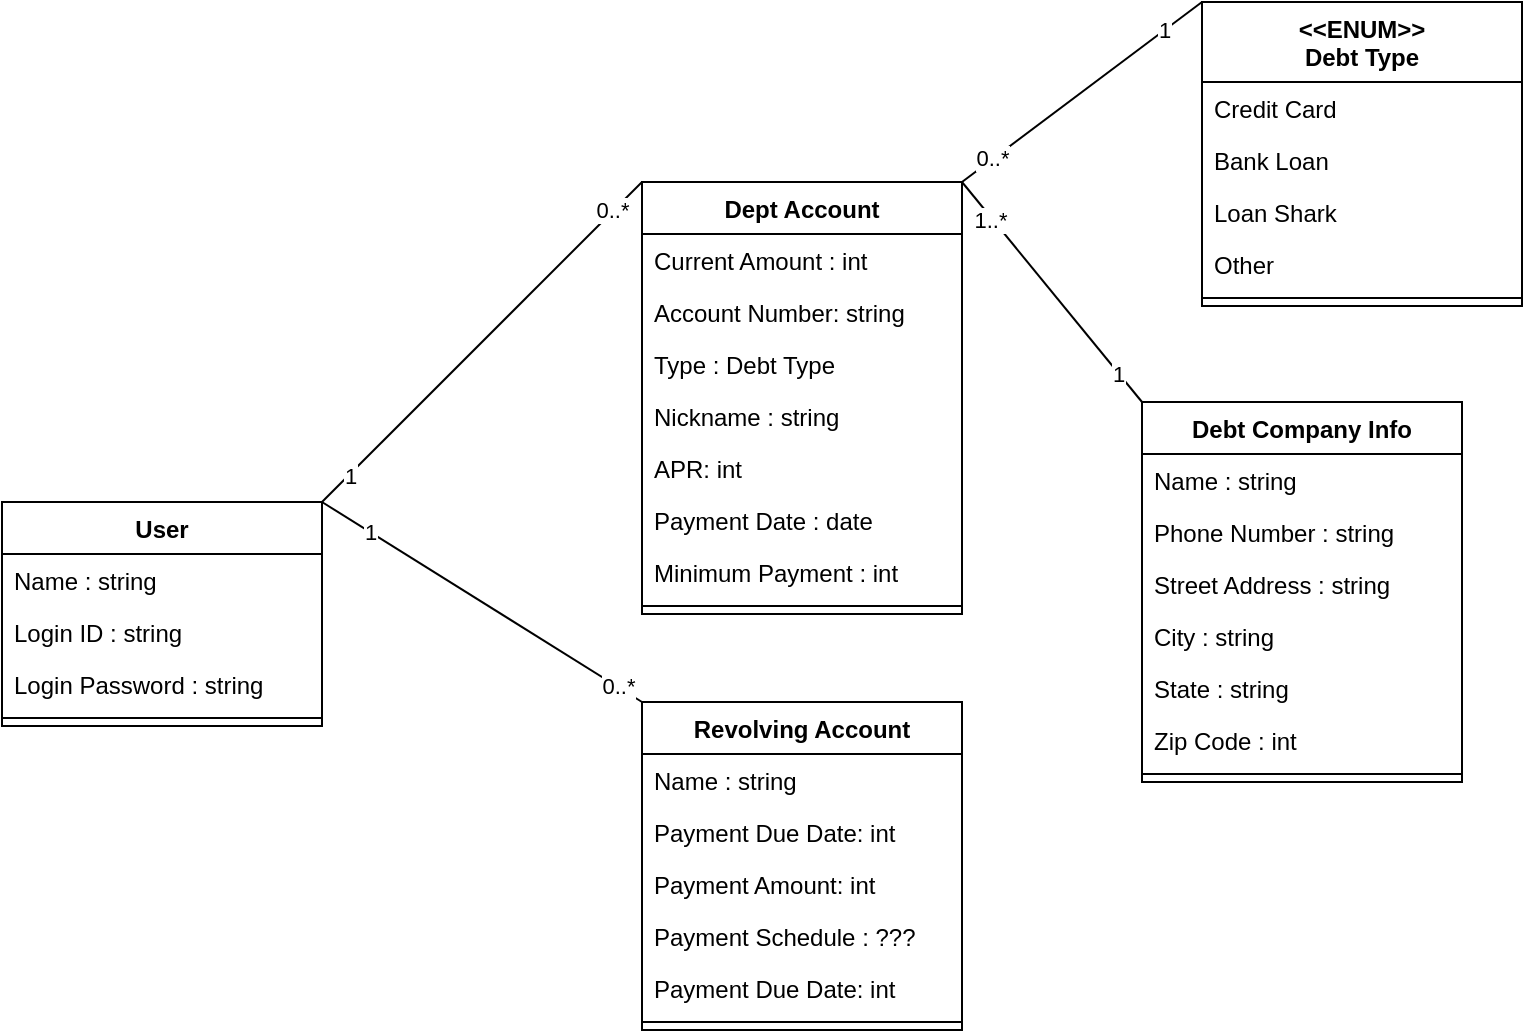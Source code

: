 <mxfile version="15.0.3" type="github">
  <diagram id="C5RBs43oDa-KdzZeNtuy" name="Page-1">
    <mxGraphModel dx="1422" dy="729" grid="1" gridSize="10" guides="1" tooltips="1" connect="1" arrows="1" fold="1" page="1" pageScale="1" pageWidth="827" pageHeight="1169" math="0" shadow="0">
      <root>
        <mxCell id="WIyWlLk6GJQsqaUBKTNV-0" />
        <mxCell id="WIyWlLk6GJQsqaUBKTNV-1" parent="WIyWlLk6GJQsqaUBKTNV-0" />
        <mxCell id="2ctmbRKMQEPnxCyGEqB2-3" value="Debt Company Info" style="swimlane;fontStyle=1;align=center;verticalAlign=top;childLayout=stackLayout;horizontal=1;startSize=26;horizontalStack=0;resizeParent=1;resizeParentMax=0;resizeLast=0;collapsible=1;marginBottom=0;" vertex="1" parent="WIyWlLk6GJQsqaUBKTNV-1">
          <mxGeometry x="610" y="310" width="160" height="190" as="geometry" />
        </mxCell>
        <mxCell id="2ctmbRKMQEPnxCyGEqB2-4" value="Name : string" style="text;strokeColor=none;fillColor=none;align=left;verticalAlign=top;spacingLeft=4;spacingRight=4;overflow=hidden;rotatable=0;points=[[0,0.5],[1,0.5]];portConstraint=eastwest;" vertex="1" parent="2ctmbRKMQEPnxCyGEqB2-3">
          <mxGeometry y="26" width="160" height="26" as="geometry" />
        </mxCell>
        <mxCell id="2ctmbRKMQEPnxCyGEqB2-7" value="Phone Number : string" style="text;strokeColor=none;fillColor=none;align=left;verticalAlign=top;spacingLeft=4;spacingRight=4;overflow=hidden;rotatable=0;points=[[0,0.5],[1,0.5]];portConstraint=eastwest;" vertex="1" parent="2ctmbRKMQEPnxCyGEqB2-3">
          <mxGeometry y="52" width="160" height="26" as="geometry" />
        </mxCell>
        <mxCell id="2ctmbRKMQEPnxCyGEqB2-8" value="Street Address : string" style="text;strokeColor=none;fillColor=none;align=left;verticalAlign=top;spacingLeft=4;spacingRight=4;overflow=hidden;rotatable=0;points=[[0,0.5],[1,0.5]];portConstraint=eastwest;" vertex="1" parent="2ctmbRKMQEPnxCyGEqB2-3">
          <mxGeometry y="78" width="160" height="26" as="geometry" />
        </mxCell>
        <mxCell id="2ctmbRKMQEPnxCyGEqB2-11" value="City : string" style="text;strokeColor=none;fillColor=none;align=left;verticalAlign=top;spacingLeft=4;spacingRight=4;overflow=hidden;rotatable=0;points=[[0,0.5],[1,0.5]];portConstraint=eastwest;" vertex="1" parent="2ctmbRKMQEPnxCyGEqB2-3">
          <mxGeometry y="104" width="160" height="26" as="geometry" />
        </mxCell>
        <mxCell id="2ctmbRKMQEPnxCyGEqB2-9" value="State : string" style="text;strokeColor=none;fillColor=none;align=left;verticalAlign=top;spacingLeft=4;spacingRight=4;overflow=hidden;rotatable=0;points=[[0,0.5],[1,0.5]];portConstraint=eastwest;" vertex="1" parent="2ctmbRKMQEPnxCyGEqB2-3">
          <mxGeometry y="130" width="160" height="26" as="geometry" />
        </mxCell>
        <mxCell id="2ctmbRKMQEPnxCyGEqB2-10" value="Zip Code : int" style="text;strokeColor=none;fillColor=none;align=left;verticalAlign=top;spacingLeft=4;spacingRight=4;overflow=hidden;rotatable=0;points=[[0,0.5],[1,0.5]];portConstraint=eastwest;" vertex="1" parent="2ctmbRKMQEPnxCyGEqB2-3">
          <mxGeometry y="156" width="160" height="26" as="geometry" />
        </mxCell>
        <mxCell id="2ctmbRKMQEPnxCyGEqB2-5" value="" style="line;strokeWidth=1;fillColor=none;align=left;verticalAlign=middle;spacingTop=-1;spacingLeft=3;spacingRight=3;rotatable=0;labelPosition=right;points=[];portConstraint=eastwest;" vertex="1" parent="2ctmbRKMQEPnxCyGEqB2-3">
          <mxGeometry y="182" width="160" height="8" as="geometry" />
        </mxCell>
        <mxCell id="2ctmbRKMQEPnxCyGEqB2-12" value="Dept Account" style="swimlane;fontStyle=1;align=center;verticalAlign=top;childLayout=stackLayout;horizontal=1;startSize=26;horizontalStack=0;resizeParent=1;resizeParentMax=0;resizeLast=0;collapsible=1;marginBottom=0;" vertex="1" parent="WIyWlLk6GJQsqaUBKTNV-1">
          <mxGeometry x="360" y="200" width="160" height="216" as="geometry" />
        </mxCell>
        <mxCell id="2ctmbRKMQEPnxCyGEqB2-13" value="Current Amount : int" style="text;strokeColor=none;fillColor=none;align=left;verticalAlign=top;spacingLeft=4;spacingRight=4;overflow=hidden;rotatable=0;points=[[0,0.5],[1,0.5]];portConstraint=eastwest;" vertex="1" parent="2ctmbRKMQEPnxCyGEqB2-12">
          <mxGeometry y="26" width="160" height="26" as="geometry" />
        </mxCell>
        <mxCell id="2ctmbRKMQEPnxCyGEqB2-16" value="Account Number: string" style="text;strokeColor=none;fillColor=none;align=left;verticalAlign=top;spacingLeft=4;spacingRight=4;overflow=hidden;rotatable=0;points=[[0,0.5],[1,0.5]];portConstraint=eastwest;" vertex="1" parent="2ctmbRKMQEPnxCyGEqB2-12">
          <mxGeometry y="52" width="160" height="26" as="geometry" />
        </mxCell>
        <mxCell id="2ctmbRKMQEPnxCyGEqB2-17" value="Type : Debt Type" style="text;strokeColor=none;fillColor=none;align=left;verticalAlign=top;spacingLeft=4;spacingRight=4;overflow=hidden;rotatable=0;points=[[0,0.5],[1,0.5]];portConstraint=eastwest;" vertex="1" parent="2ctmbRKMQEPnxCyGEqB2-12">
          <mxGeometry y="78" width="160" height="26" as="geometry" />
        </mxCell>
        <mxCell id="2ctmbRKMQEPnxCyGEqB2-18" value="Nickname : string" style="text;strokeColor=none;fillColor=none;align=left;verticalAlign=top;spacingLeft=4;spacingRight=4;overflow=hidden;rotatable=0;points=[[0,0.5],[1,0.5]];portConstraint=eastwest;" vertex="1" parent="2ctmbRKMQEPnxCyGEqB2-12">
          <mxGeometry y="104" width="160" height="26" as="geometry" />
        </mxCell>
        <mxCell id="2ctmbRKMQEPnxCyGEqB2-19" value="APR: int" style="text;strokeColor=none;fillColor=none;align=left;verticalAlign=top;spacingLeft=4;spacingRight=4;overflow=hidden;rotatable=0;points=[[0,0.5],[1,0.5]];portConstraint=eastwest;" vertex="1" parent="2ctmbRKMQEPnxCyGEqB2-12">
          <mxGeometry y="130" width="160" height="26" as="geometry" />
        </mxCell>
        <mxCell id="2ctmbRKMQEPnxCyGEqB2-35" value="Payment Date : date" style="text;strokeColor=none;fillColor=none;align=left;verticalAlign=top;spacingLeft=4;spacingRight=4;overflow=hidden;rotatable=0;points=[[0,0.5],[1,0.5]];portConstraint=eastwest;" vertex="1" parent="2ctmbRKMQEPnxCyGEqB2-12">
          <mxGeometry y="156" width="160" height="26" as="geometry" />
        </mxCell>
        <mxCell id="2ctmbRKMQEPnxCyGEqB2-36" value="Minimum Payment : int" style="text;strokeColor=none;fillColor=none;align=left;verticalAlign=top;spacingLeft=4;spacingRight=4;overflow=hidden;rotatable=0;points=[[0,0.5],[1,0.5]];portConstraint=eastwest;" vertex="1" parent="2ctmbRKMQEPnxCyGEqB2-12">
          <mxGeometry y="182" width="160" height="26" as="geometry" />
        </mxCell>
        <mxCell id="2ctmbRKMQEPnxCyGEqB2-14" value="" style="line;strokeWidth=1;fillColor=none;align=left;verticalAlign=middle;spacingTop=-1;spacingLeft=3;spacingRight=3;rotatable=0;labelPosition=right;points=[];portConstraint=eastwest;" vertex="1" parent="2ctmbRKMQEPnxCyGEqB2-12">
          <mxGeometry y="208" width="160" height="8" as="geometry" />
        </mxCell>
        <mxCell id="2ctmbRKMQEPnxCyGEqB2-20" value="&lt;&lt;ENUM&gt;&gt;&#xa;Debt Type" style="swimlane;fontStyle=1;align=center;verticalAlign=top;childLayout=stackLayout;horizontal=1;startSize=40;horizontalStack=0;resizeParent=1;resizeParentMax=0;resizeLast=0;collapsible=1;marginBottom=0;" vertex="1" parent="WIyWlLk6GJQsqaUBKTNV-1">
          <mxGeometry x="640" y="110" width="160" height="152" as="geometry" />
        </mxCell>
        <mxCell id="2ctmbRKMQEPnxCyGEqB2-21" value="Credit Card" style="text;strokeColor=none;fillColor=none;align=left;verticalAlign=top;spacingLeft=4;spacingRight=4;overflow=hidden;rotatable=0;points=[[0,0.5],[1,0.5]];portConstraint=eastwest;" vertex="1" parent="2ctmbRKMQEPnxCyGEqB2-20">
          <mxGeometry y="40" width="160" height="26" as="geometry" />
        </mxCell>
        <mxCell id="2ctmbRKMQEPnxCyGEqB2-24" value="Bank Loan" style="text;strokeColor=none;fillColor=none;align=left;verticalAlign=top;spacingLeft=4;spacingRight=4;overflow=hidden;rotatable=0;points=[[0,0.5],[1,0.5]];portConstraint=eastwest;" vertex="1" parent="2ctmbRKMQEPnxCyGEqB2-20">
          <mxGeometry y="66" width="160" height="26" as="geometry" />
        </mxCell>
        <mxCell id="2ctmbRKMQEPnxCyGEqB2-25" value="Loan Shark" style="text;strokeColor=none;fillColor=none;align=left;verticalAlign=top;spacingLeft=4;spacingRight=4;overflow=hidden;rotatable=0;points=[[0,0.5],[1,0.5]];portConstraint=eastwest;" vertex="1" parent="2ctmbRKMQEPnxCyGEqB2-20">
          <mxGeometry y="92" width="160" height="26" as="geometry" />
        </mxCell>
        <mxCell id="2ctmbRKMQEPnxCyGEqB2-26" value="Other" style="text;strokeColor=none;fillColor=none;align=left;verticalAlign=top;spacingLeft=4;spacingRight=4;overflow=hidden;rotatable=0;points=[[0,0.5],[1,0.5]];portConstraint=eastwest;" vertex="1" parent="2ctmbRKMQEPnxCyGEqB2-20">
          <mxGeometry y="118" width="160" height="26" as="geometry" />
        </mxCell>
        <mxCell id="2ctmbRKMQEPnxCyGEqB2-22" value="" style="line;strokeWidth=1;fillColor=none;align=left;verticalAlign=middle;spacingTop=-1;spacingLeft=3;spacingRight=3;rotatable=0;labelPosition=right;points=[];portConstraint=eastwest;" vertex="1" parent="2ctmbRKMQEPnxCyGEqB2-20">
          <mxGeometry y="144" width="160" height="8" as="geometry" />
        </mxCell>
        <mxCell id="2ctmbRKMQEPnxCyGEqB2-37" value="Revolving Account" style="swimlane;fontStyle=1;align=center;verticalAlign=top;childLayout=stackLayout;horizontal=1;startSize=26;horizontalStack=0;resizeParent=1;resizeParentMax=0;resizeLast=0;collapsible=1;marginBottom=0;" vertex="1" parent="WIyWlLk6GJQsqaUBKTNV-1">
          <mxGeometry x="360" y="460" width="160" height="164" as="geometry" />
        </mxCell>
        <mxCell id="2ctmbRKMQEPnxCyGEqB2-44" value="Name : string" style="text;strokeColor=none;fillColor=none;align=left;verticalAlign=top;spacingLeft=4;spacingRight=4;overflow=hidden;rotatable=0;points=[[0,0.5],[1,0.5]];portConstraint=eastwest;" vertex="1" parent="2ctmbRKMQEPnxCyGEqB2-37">
          <mxGeometry y="26" width="160" height="26" as="geometry" />
        </mxCell>
        <mxCell id="2ctmbRKMQEPnxCyGEqB2-42" value="Payment Due Date: int" style="text;strokeColor=none;fillColor=none;align=left;verticalAlign=top;spacingLeft=4;spacingRight=4;overflow=hidden;rotatable=0;points=[[0,0.5],[1,0.5]];portConstraint=eastwest;" vertex="1" parent="2ctmbRKMQEPnxCyGEqB2-37">
          <mxGeometry y="52" width="160" height="26" as="geometry" />
        </mxCell>
        <mxCell id="2ctmbRKMQEPnxCyGEqB2-38" value="Payment Amount: int" style="text;strokeColor=none;fillColor=none;align=left;verticalAlign=top;spacingLeft=4;spacingRight=4;overflow=hidden;rotatable=0;points=[[0,0.5],[1,0.5]];portConstraint=eastwest;" vertex="1" parent="2ctmbRKMQEPnxCyGEqB2-37">
          <mxGeometry y="78" width="160" height="26" as="geometry" />
        </mxCell>
        <mxCell id="2ctmbRKMQEPnxCyGEqB2-41" value="Payment Schedule : ???" style="text;strokeColor=none;fillColor=none;align=left;verticalAlign=top;spacingLeft=4;spacingRight=4;overflow=hidden;rotatable=0;points=[[0,0.5],[1,0.5]];portConstraint=eastwest;" vertex="1" parent="2ctmbRKMQEPnxCyGEqB2-37">
          <mxGeometry y="104" width="160" height="26" as="geometry" />
        </mxCell>
        <mxCell id="2ctmbRKMQEPnxCyGEqB2-43" value="Payment Due Date: int" style="text;strokeColor=none;fillColor=none;align=left;verticalAlign=top;spacingLeft=4;spacingRight=4;overflow=hidden;rotatable=0;points=[[0,0.5],[1,0.5]];portConstraint=eastwest;" vertex="1" parent="2ctmbRKMQEPnxCyGEqB2-37">
          <mxGeometry y="130" width="160" height="26" as="geometry" />
        </mxCell>
        <mxCell id="2ctmbRKMQEPnxCyGEqB2-39" value="" style="line;strokeWidth=1;fillColor=none;align=left;verticalAlign=middle;spacingTop=-1;spacingLeft=3;spacingRight=3;rotatable=0;labelPosition=right;points=[];portConstraint=eastwest;" vertex="1" parent="2ctmbRKMQEPnxCyGEqB2-37">
          <mxGeometry y="156" width="160" height="8" as="geometry" />
        </mxCell>
        <mxCell id="2ctmbRKMQEPnxCyGEqB2-45" value="User" style="swimlane;fontStyle=1;align=center;verticalAlign=top;childLayout=stackLayout;horizontal=1;startSize=26;horizontalStack=0;resizeParent=1;resizeParentMax=0;resizeLast=0;collapsible=1;marginBottom=0;" vertex="1" parent="WIyWlLk6GJQsqaUBKTNV-1">
          <mxGeometry x="40" y="360" width="160" height="112" as="geometry" />
        </mxCell>
        <mxCell id="2ctmbRKMQEPnxCyGEqB2-46" value="Name : string" style="text;strokeColor=none;fillColor=none;align=left;verticalAlign=top;spacingLeft=4;spacingRight=4;overflow=hidden;rotatable=0;points=[[0,0.5],[1,0.5]];portConstraint=eastwest;" vertex="1" parent="2ctmbRKMQEPnxCyGEqB2-45">
          <mxGeometry y="26" width="160" height="26" as="geometry" />
        </mxCell>
        <mxCell id="2ctmbRKMQEPnxCyGEqB2-49" value="Login ID : string" style="text;strokeColor=none;fillColor=none;align=left;verticalAlign=top;spacingLeft=4;spacingRight=4;overflow=hidden;rotatable=0;points=[[0,0.5],[1,0.5]];portConstraint=eastwest;" vertex="1" parent="2ctmbRKMQEPnxCyGEqB2-45">
          <mxGeometry y="52" width="160" height="26" as="geometry" />
        </mxCell>
        <mxCell id="2ctmbRKMQEPnxCyGEqB2-50" value="Login Password : string" style="text;strokeColor=none;fillColor=none;align=left;verticalAlign=top;spacingLeft=4;spacingRight=4;overflow=hidden;rotatable=0;points=[[0,0.5],[1,0.5]];portConstraint=eastwest;" vertex="1" parent="2ctmbRKMQEPnxCyGEqB2-45">
          <mxGeometry y="78" width="160" height="26" as="geometry" />
        </mxCell>
        <mxCell id="2ctmbRKMQEPnxCyGEqB2-47" value="" style="line;strokeWidth=1;fillColor=none;align=left;verticalAlign=middle;spacingTop=-1;spacingLeft=3;spacingRight=3;rotatable=0;labelPosition=right;points=[];portConstraint=eastwest;" vertex="1" parent="2ctmbRKMQEPnxCyGEqB2-45">
          <mxGeometry y="104" width="160" height="8" as="geometry" />
        </mxCell>
        <mxCell id="2ctmbRKMQEPnxCyGEqB2-51" value="" style="endArrow=none;html=1;exitX=1;exitY=0;exitDx=0;exitDy=0;entryX=0;entryY=0;entryDx=0;entryDy=0;" edge="1" parent="WIyWlLk6GJQsqaUBKTNV-1" source="2ctmbRKMQEPnxCyGEqB2-45" target="2ctmbRKMQEPnxCyGEqB2-12">
          <mxGeometry width="50" height="50" relative="1" as="geometry">
            <mxPoint x="140" y="340" as="sourcePoint" />
            <mxPoint x="190" y="290" as="targetPoint" />
          </mxGeometry>
        </mxCell>
        <mxCell id="2ctmbRKMQEPnxCyGEqB2-55" value="1" style="edgeLabel;html=1;align=center;verticalAlign=middle;resizable=0;points=[];" vertex="1" connectable="0" parent="2ctmbRKMQEPnxCyGEqB2-51">
          <mxGeometry x="-0.833" relative="1" as="geometry">
            <mxPoint as="offset" />
          </mxGeometry>
        </mxCell>
        <mxCell id="2ctmbRKMQEPnxCyGEqB2-56" value="0..*" style="edgeLabel;html=1;align=center;verticalAlign=middle;resizable=0;points=[];" vertex="1" connectable="0" parent="2ctmbRKMQEPnxCyGEqB2-51">
          <mxGeometry x="0.814" relative="1" as="geometry">
            <mxPoint y="-1" as="offset" />
          </mxGeometry>
        </mxCell>
        <mxCell id="2ctmbRKMQEPnxCyGEqB2-52" value="" style="endArrow=none;html=1;exitX=1;exitY=0;exitDx=0;exitDy=0;entryX=0;entryY=0;entryDx=0;entryDy=0;" edge="1" parent="WIyWlLk6GJQsqaUBKTNV-1" source="2ctmbRKMQEPnxCyGEqB2-45" target="2ctmbRKMQEPnxCyGEqB2-37">
          <mxGeometry width="50" height="50" relative="1" as="geometry">
            <mxPoint x="270" y="530" as="sourcePoint" />
            <mxPoint x="320" y="480" as="targetPoint" />
          </mxGeometry>
        </mxCell>
        <mxCell id="2ctmbRKMQEPnxCyGEqB2-53" value="1" style="edgeLabel;html=1;align=center;verticalAlign=middle;resizable=0;points=[];" vertex="1" connectable="0" parent="2ctmbRKMQEPnxCyGEqB2-52">
          <mxGeometry x="-0.702" relative="1" as="geometry">
            <mxPoint as="offset" />
          </mxGeometry>
        </mxCell>
        <mxCell id="2ctmbRKMQEPnxCyGEqB2-54" value="0..*" style="edgeLabel;html=1;align=center;verticalAlign=middle;resizable=0;points=[];" vertex="1" connectable="0" parent="2ctmbRKMQEPnxCyGEqB2-52">
          <mxGeometry x="0.845" relative="1" as="geometry">
            <mxPoint as="offset" />
          </mxGeometry>
        </mxCell>
        <mxCell id="2ctmbRKMQEPnxCyGEqB2-57" value="" style="endArrow=none;html=1;exitX=1;exitY=0;exitDx=0;exitDy=0;entryX=0;entryY=0;entryDx=0;entryDy=0;" edge="1" parent="WIyWlLk6GJQsqaUBKTNV-1" source="2ctmbRKMQEPnxCyGEqB2-12" target="2ctmbRKMQEPnxCyGEqB2-20">
          <mxGeometry width="50" height="50" relative="1" as="geometry">
            <mxPoint x="600" y="100" as="sourcePoint" />
            <mxPoint x="650" y="50" as="targetPoint" />
          </mxGeometry>
        </mxCell>
        <mxCell id="2ctmbRKMQEPnxCyGEqB2-59" value="1" style="edgeLabel;html=1;align=center;verticalAlign=middle;resizable=0;points=[];" vertex="1" connectable="0" parent="2ctmbRKMQEPnxCyGEqB2-57">
          <mxGeometry x="0.685" relative="1" as="geometry">
            <mxPoint as="offset" />
          </mxGeometry>
        </mxCell>
        <mxCell id="2ctmbRKMQEPnxCyGEqB2-60" value="0..*" style="edgeLabel;html=1;align=center;verticalAlign=middle;resizable=0;points=[];" vertex="1" connectable="0" parent="2ctmbRKMQEPnxCyGEqB2-57">
          <mxGeometry x="-0.744" y="1" relative="1" as="geometry">
            <mxPoint as="offset" />
          </mxGeometry>
        </mxCell>
        <mxCell id="2ctmbRKMQEPnxCyGEqB2-58" value="" style="endArrow=none;html=1;entryX=0;entryY=0;entryDx=0;entryDy=0;exitX=1;exitY=0;exitDx=0;exitDy=0;" edge="1" parent="WIyWlLk6GJQsqaUBKTNV-1" source="2ctmbRKMQEPnxCyGEqB2-12" target="2ctmbRKMQEPnxCyGEqB2-3">
          <mxGeometry width="50" height="50" relative="1" as="geometry">
            <mxPoint x="390" y="380" as="sourcePoint" />
            <mxPoint x="440" y="330" as="targetPoint" />
          </mxGeometry>
        </mxCell>
        <mxCell id="2ctmbRKMQEPnxCyGEqB2-61" value="1" style="edgeLabel;html=1;align=center;verticalAlign=middle;resizable=0;points=[];" vertex="1" connectable="0" parent="2ctmbRKMQEPnxCyGEqB2-58">
          <mxGeometry x="0.721" y="-1" relative="1" as="geometry">
            <mxPoint x="1" as="offset" />
          </mxGeometry>
        </mxCell>
        <mxCell id="2ctmbRKMQEPnxCyGEqB2-62" value="1..*" style="edgeLabel;html=1;align=center;verticalAlign=middle;resizable=0;points=[];" vertex="1" connectable="0" parent="2ctmbRKMQEPnxCyGEqB2-58">
          <mxGeometry x="-0.668" y="-1" relative="1" as="geometry">
            <mxPoint as="offset" />
          </mxGeometry>
        </mxCell>
      </root>
    </mxGraphModel>
  </diagram>
</mxfile>
